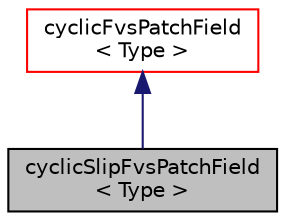 digraph "cyclicSlipFvsPatchField&lt; Type &gt;"
{
  bgcolor="transparent";
  edge [fontname="Helvetica",fontsize="10",labelfontname="Helvetica",labelfontsize="10"];
  node [fontname="Helvetica",fontsize="10",shape=record];
  Node11 [label="cyclicSlipFvsPatchField\l\< Type \>",height=0.2,width=0.4,color="black", fillcolor="grey75", style="filled", fontcolor="black"];
  Node12 -> Node11 [dir="back",color="midnightblue",fontsize="10",style="solid",fontname="Helvetica"];
  Node12 [label="cyclicFvsPatchField\l\< Type \>",height=0.2,width=0.4,color="red",URL="$a23197.html",tooltip="Foam::cyclicFvsPatchField. "];
}
